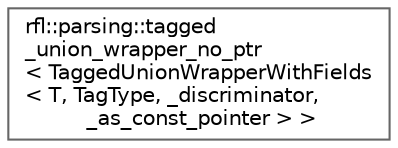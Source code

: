 digraph "类继承关系图"
{
 // LATEX_PDF_SIZE
  bgcolor="transparent";
  edge [fontname=Helvetica,fontsize=10,labelfontname=Helvetica,labelfontsize=10];
  node [fontname=Helvetica,fontsize=10,shape=box,height=0.2,width=0.4];
  rankdir="LR";
  Node0 [id="Node000000",label="rfl::parsing::tagged\l_union_wrapper_no_ptr\l\< TaggedUnionWrapperWithFields\l\< T, TagType, _discriminator,\l _as_const_pointer \> \>",height=0.2,width=0.4,color="grey40", fillcolor="white", style="filled",URL="$structrfl_1_1parsing_1_1tagged__union__wrapper__no__ptr_3_01_tagged_union_wrapper_with_fields_3_e53aab36a69cd9fb5bbbed1b6c54be86.html",tooltip=" "];
}
